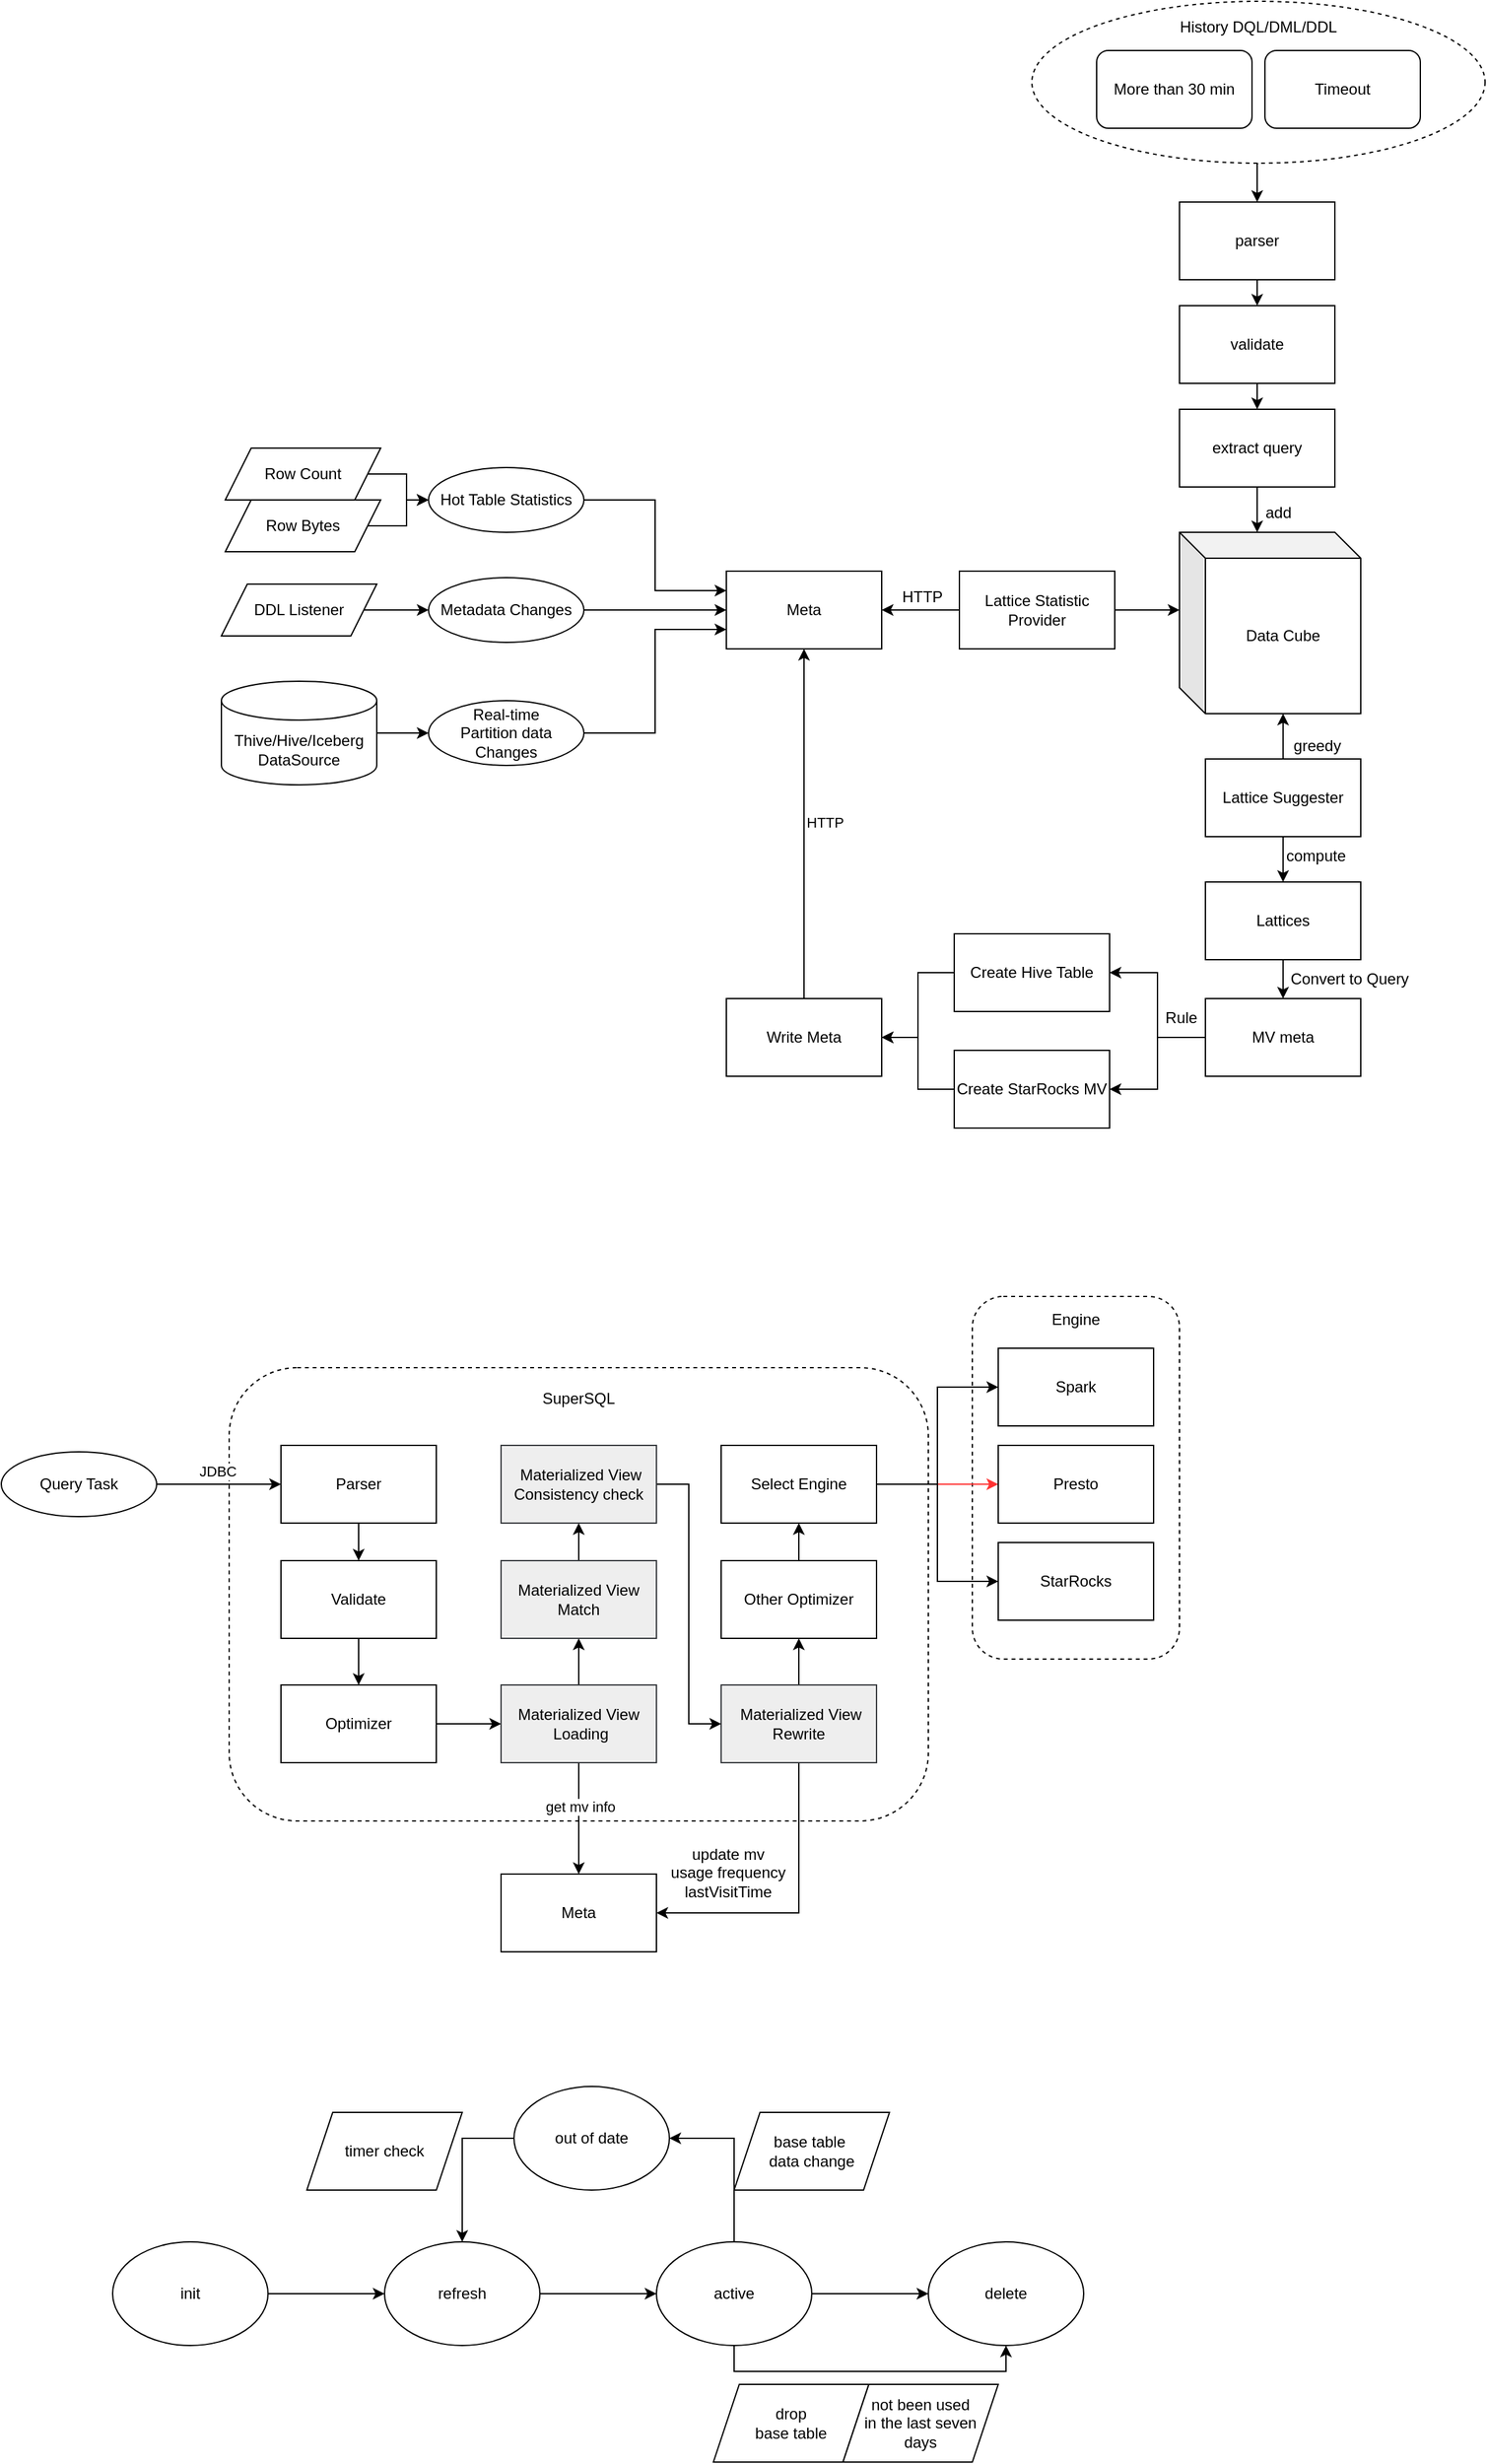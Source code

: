 <mxfile version="24.0.0" type="github">
  <diagram name="第 1 页" id="ghGFPaphjzri0F8Irfxw">
    <mxGraphModel dx="2901" dy="2315" grid="1" gridSize="10" guides="1" tooltips="1" connect="1" arrows="1" fold="1" page="1" pageScale="1" pageWidth="827" pageHeight="1169" math="0" shadow="0">
      <root>
        <mxCell id="0" />
        <mxCell id="1" parent="0" />
        <mxCell id="bA5kErI_qKJ0i6vfES4a-101" value="Engine&lt;br&gt;&lt;br&gt;&lt;br&gt;&lt;br&gt;&lt;br&gt;&lt;br&gt;&lt;br&gt;&lt;br&gt;&lt;br&gt;&lt;br&gt;&lt;br&gt;&lt;br&gt;&lt;br&gt;&lt;br&gt;&lt;br&gt;&lt;br&gt;&lt;br&gt;&lt;br&gt;" style="rounded=1;whiteSpace=wrap;html=1;dashed=1;" parent="1" vertex="1">
          <mxGeometry x="114" y="770" width="160" height="280" as="geometry" />
        </mxCell>
        <mxCell id="bA5kErI_qKJ0i6vfES4a-40" style="edgeStyle=orthogonalEdgeStyle;rounded=0;orthogonalLoop=1;jettySize=auto;html=1;exitX=0.5;exitY=1;exitDx=0;exitDy=0;entryX=0.5;entryY=0;entryDx=0;entryDy=0;" parent="1" source="bA5kErI_qKJ0i6vfES4a-39" target="bA5kErI_qKJ0i6vfES4a-41" edge="1">
          <mxGeometry relative="1" as="geometry" />
        </mxCell>
        <mxCell id="bA5kErI_qKJ0i6vfES4a-39" value="History DQL/DML/DDL&lt;br&gt;&lt;br&gt;&lt;br&gt;&lt;br&gt;&lt;br&gt;&lt;br&gt;&lt;br&gt;" style="ellipse;whiteSpace=wrap;html=1;dashed=1;" parent="1" vertex="1">
          <mxGeometry x="160" y="-230" width="350" height="125" as="geometry" />
        </mxCell>
        <mxCell id="bA5kErI_qKJ0i6vfES4a-6" style="edgeStyle=orthogonalEdgeStyle;rounded=0;orthogonalLoop=1;jettySize=auto;html=1;exitX=1;exitY=0.5;exitDx=0;exitDy=0;entryX=0;entryY=0.25;entryDx=0;entryDy=0;" parent="1" source="bA5kErI_qKJ0i6vfES4a-1" target="bA5kErI_qKJ0i6vfES4a-3" edge="1">
          <mxGeometry relative="1" as="geometry" />
        </mxCell>
        <mxCell id="bA5kErI_qKJ0i6vfES4a-1" value="Hot Table Statistics" style="ellipse;whiteSpace=wrap;html=1;" parent="1" vertex="1">
          <mxGeometry x="-306" y="130" width="120" height="50" as="geometry" />
        </mxCell>
        <mxCell id="bA5kErI_qKJ0i6vfES4a-5" style="edgeStyle=orthogonalEdgeStyle;rounded=0;orthogonalLoop=1;jettySize=auto;html=1;exitX=1;exitY=0.5;exitDx=0;exitDy=0;entryX=0;entryY=0.5;entryDx=0;entryDy=0;" parent="1" source="bA5kErI_qKJ0i6vfES4a-2" target="bA5kErI_qKJ0i6vfES4a-3" edge="1">
          <mxGeometry relative="1" as="geometry" />
        </mxCell>
        <mxCell id="bA5kErI_qKJ0i6vfES4a-2" value="Metadata Changes" style="ellipse;whiteSpace=wrap;html=1;" parent="1" vertex="1">
          <mxGeometry x="-306" y="215" width="120" height="50" as="geometry" />
        </mxCell>
        <mxCell id="bA5kErI_qKJ0i6vfES4a-3" value="Meta" style="rounded=0;whiteSpace=wrap;html=1;" parent="1" vertex="1">
          <mxGeometry x="-76" y="210" width="120" height="60" as="geometry" />
        </mxCell>
        <mxCell id="bA5kErI_qKJ0i6vfES4a-7" style="edgeStyle=orthogonalEdgeStyle;rounded=0;orthogonalLoop=1;jettySize=auto;html=1;exitX=1;exitY=0.5;exitDx=0;exitDy=0;entryX=0;entryY=0.75;entryDx=0;entryDy=0;" parent="1" source="bA5kErI_qKJ0i6vfES4a-4" target="bA5kErI_qKJ0i6vfES4a-3" edge="1">
          <mxGeometry relative="1" as="geometry" />
        </mxCell>
        <mxCell id="bA5kErI_qKJ0i6vfES4a-4" value="Real-time&lt;br&gt;Partition data &lt;br&gt;Changes" style="ellipse;whiteSpace=wrap;html=1;" parent="1" vertex="1">
          <mxGeometry x="-306" y="310" width="120" height="50" as="geometry" />
        </mxCell>
        <mxCell id="bA5kErI_qKJ0i6vfES4a-10" value="Data Cube" style="shape=cube;whiteSpace=wrap;html=1;boundedLbl=1;backgroundOutline=1;darkOpacity=0.05;darkOpacity2=0.1;" parent="1" vertex="1">
          <mxGeometry x="274" y="180" width="140" height="140" as="geometry" />
        </mxCell>
        <mxCell id="bA5kErI_qKJ0i6vfES4a-29" style="edgeStyle=orthogonalEdgeStyle;rounded=0;orthogonalLoop=1;jettySize=auto;html=1;exitX=0.5;exitY=1;exitDx=0;exitDy=0;entryX=0.5;entryY=0;entryDx=0;entryDy=0;" parent="1" source="bA5kErI_qKJ0i6vfES4a-11" target="bA5kErI_qKJ0i6vfES4a-28" edge="1">
          <mxGeometry relative="1" as="geometry" />
        </mxCell>
        <mxCell id="bA5kErI_qKJ0i6vfES4a-11" value="Lattice Suggester" style="rounded=0;whiteSpace=wrap;html=1;" parent="1" vertex="1">
          <mxGeometry x="294" y="355" width="120" height="60" as="geometry" />
        </mxCell>
        <mxCell id="bA5kErI_qKJ0i6vfES4a-12" style="edgeStyle=orthogonalEdgeStyle;rounded=0;orthogonalLoop=1;jettySize=auto;html=1;exitX=0.5;exitY=0;exitDx=0;exitDy=0;entryX=0;entryY=0;entryDx=80;entryDy=140;entryPerimeter=0;startArrow=none;startFill=0;endArrow=classic;endFill=1;" parent="1" source="bA5kErI_qKJ0i6vfES4a-11" target="bA5kErI_qKJ0i6vfES4a-10" edge="1">
          <mxGeometry relative="1" as="geometry" />
        </mxCell>
        <mxCell id="bA5kErI_qKJ0i6vfES4a-14" style="edgeStyle=orthogonalEdgeStyle;rounded=0;orthogonalLoop=1;jettySize=auto;html=1;exitX=0;exitY=0.5;exitDx=0;exitDy=0;entryX=1;entryY=0.5;entryDx=0;entryDy=0;" parent="1" source="bA5kErI_qKJ0i6vfES4a-13" target="bA5kErI_qKJ0i6vfES4a-3" edge="1">
          <mxGeometry relative="1" as="geometry" />
        </mxCell>
        <mxCell id="bA5kErI_qKJ0i6vfES4a-13" value="Lattice Statistic Provider" style="rounded=0;whiteSpace=wrap;html=1;" parent="1" vertex="1">
          <mxGeometry x="104" y="210" width="120" height="60" as="geometry" />
        </mxCell>
        <mxCell id="bA5kErI_qKJ0i6vfES4a-19" style="edgeStyle=orthogonalEdgeStyle;rounded=0;orthogonalLoop=1;jettySize=auto;html=1;exitX=1;exitY=0.5;exitDx=0;exitDy=0;entryX=0;entryY=0.5;entryDx=0;entryDy=0;" parent="1" source="bA5kErI_qKJ0i6vfES4a-15" target="bA5kErI_qKJ0i6vfES4a-1" edge="1">
          <mxGeometry relative="1" as="geometry" />
        </mxCell>
        <mxCell id="bA5kErI_qKJ0i6vfES4a-15" value="Row Bytes" style="shape=parallelogram;perimeter=parallelogramPerimeter;whiteSpace=wrap;html=1;fixedSize=1;" parent="1" vertex="1">
          <mxGeometry x="-463" y="155" width="120" height="40" as="geometry" />
        </mxCell>
        <mxCell id="bA5kErI_qKJ0i6vfES4a-18" style="edgeStyle=orthogonalEdgeStyle;rounded=0;orthogonalLoop=1;jettySize=auto;html=1;exitX=1;exitY=0.5;exitDx=0;exitDy=0;entryX=0;entryY=0.5;entryDx=0;entryDy=0;" parent="1" source="bA5kErI_qKJ0i6vfES4a-17" target="bA5kErI_qKJ0i6vfES4a-1" edge="1">
          <mxGeometry relative="1" as="geometry" />
        </mxCell>
        <mxCell id="bA5kErI_qKJ0i6vfES4a-17" value="Row Count" style="shape=parallelogram;perimeter=parallelogramPerimeter;whiteSpace=wrap;html=1;fixedSize=1;" parent="1" vertex="1">
          <mxGeometry x="-463" y="115" width="120" height="40" as="geometry" />
        </mxCell>
        <mxCell id="bA5kErI_qKJ0i6vfES4a-22" style="edgeStyle=orthogonalEdgeStyle;rounded=0;orthogonalLoop=1;jettySize=auto;html=1;exitX=1;exitY=0.5;exitDx=0;exitDy=0;entryX=0;entryY=0.5;entryDx=0;entryDy=0;" parent="1" source="bA5kErI_qKJ0i6vfES4a-20" target="bA5kErI_qKJ0i6vfES4a-2" edge="1">
          <mxGeometry relative="1" as="geometry" />
        </mxCell>
        <mxCell id="bA5kErI_qKJ0i6vfES4a-20" value="DDL Listener" style="shape=parallelogram;perimeter=parallelogramPerimeter;whiteSpace=wrap;html=1;fixedSize=1;" parent="1" vertex="1">
          <mxGeometry x="-466" y="220" width="120" height="40" as="geometry" />
        </mxCell>
        <mxCell id="bA5kErI_qKJ0i6vfES4a-21" style="edgeStyle=orthogonalEdgeStyle;rounded=0;orthogonalLoop=1;jettySize=auto;html=1;exitX=1;exitY=0.5;exitDx=0;exitDy=0;entryX=0;entryY=0;entryDx=0;entryDy=60;entryPerimeter=0;" parent="1" source="bA5kErI_qKJ0i6vfES4a-13" target="bA5kErI_qKJ0i6vfES4a-10" edge="1">
          <mxGeometry relative="1" as="geometry" />
        </mxCell>
        <mxCell id="bA5kErI_qKJ0i6vfES4a-25" style="edgeStyle=orthogonalEdgeStyle;rounded=0;orthogonalLoop=1;jettySize=auto;html=1;exitX=1;exitY=0.5;exitDx=0;exitDy=0;exitPerimeter=0;entryX=0;entryY=0.5;entryDx=0;entryDy=0;" parent="1" source="bA5kErI_qKJ0i6vfES4a-24" target="bA5kErI_qKJ0i6vfES4a-4" edge="1">
          <mxGeometry relative="1" as="geometry" />
        </mxCell>
        <mxCell id="bA5kErI_qKJ0i6vfES4a-24" value="Thive/Hive/Iceberg&lt;br&gt;DataSource" style="shape=cylinder3;whiteSpace=wrap;html=1;boundedLbl=1;backgroundOutline=1;size=15;" parent="1" vertex="1">
          <mxGeometry x="-466" y="295" width="120" height="80" as="geometry" />
        </mxCell>
        <mxCell id="bA5kErI_qKJ0i6vfES4a-31" style="edgeStyle=orthogonalEdgeStyle;rounded=0;orthogonalLoop=1;jettySize=auto;html=1;entryX=0.5;entryY=0;entryDx=0;entryDy=0;exitX=0.5;exitY=1;exitDx=0;exitDy=0;" parent="1" source="bA5kErI_qKJ0i6vfES4a-28" target="bA5kErI_qKJ0i6vfES4a-30" edge="1">
          <mxGeometry relative="1" as="geometry">
            <mxPoint x="330" y="530" as="sourcePoint" />
          </mxGeometry>
        </mxCell>
        <mxCell id="bA5kErI_qKJ0i6vfES4a-28" value="Lattices" style="rounded=0;whiteSpace=wrap;html=1;" parent="1" vertex="1">
          <mxGeometry x="294" y="450" width="120" height="60" as="geometry" />
        </mxCell>
        <mxCell id="bA5kErI_qKJ0i6vfES4a-77" style="edgeStyle=orthogonalEdgeStyle;rounded=0;orthogonalLoop=1;jettySize=auto;html=1;exitX=0;exitY=0.5;exitDx=0;exitDy=0;" parent="1" source="bA5kErI_qKJ0i6vfES4a-30" target="bA5kErI_qKJ0i6vfES4a-75" edge="1">
          <mxGeometry relative="1" as="geometry" />
        </mxCell>
        <mxCell id="bA5kErI_qKJ0i6vfES4a-78" style="edgeStyle=orthogonalEdgeStyle;rounded=0;orthogonalLoop=1;jettySize=auto;html=1;exitX=0;exitY=0.5;exitDx=0;exitDy=0;entryX=1;entryY=0.5;entryDx=0;entryDy=0;" parent="1" source="bA5kErI_qKJ0i6vfES4a-30" target="bA5kErI_qKJ0i6vfES4a-76" edge="1">
          <mxGeometry relative="1" as="geometry" />
        </mxCell>
        <mxCell id="bA5kErI_qKJ0i6vfES4a-30" value="MV meta" style="rounded=0;whiteSpace=wrap;html=1;" parent="1" vertex="1">
          <mxGeometry x="294" y="540" width="120" height="60" as="geometry" />
        </mxCell>
        <mxCell id="bA5kErI_qKJ0i6vfES4a-32" value="Convert to Query" style="text;html=1;align=center;verticalAlign=middle;resizable=0;points=[];autosize=1;strokeColor=none;fillColor=none;" parent="1" vertex="1">
          <mxGeometry x="350" y="510" width="110" height="30" as="geometry" />
        </mxCell>
        <mxCell id="bA5kErI_qKJ0i6vfES4a-37" value="More than 30 min" style="rounded=1;whiteSpace=wrap;html=1;" parent="1" vertex="1">
          <mxGeometry x="210" y="-192" width="120" height="60" as="geometry" />
        </mxCell>
        <mxCell id="bA5kErI_qKJ0i6vfES4a-38" value="Timeout" style="rounded=1;whiteSpace=wrap;html=1;" parent="1" vertex="1">
          <mxGeometry x="340" y="-192" width="120" height="60" as="geometry" />
        </mxCell>
        <mxCell id="bA5kErI_qKJ0i6vfES4a-47" style="edgeStyle=orthogonalEdgeStyle;rounded=0;orthogonalLoop=1;jettySize=auto;html=1;exitX=0.5;exitY=1;exitDx=0;exitDy=0;entryX=0.5;entryY=0;entryDx=0;entryDy=0;" parent="1" source="bA5kErI_qKJ0i6vfES4a-41" target="bA5kErI_qKJ0i6vfES4a-42" edge="1">
          <mxGeometry relative="1" as="geometry" />
        </mxCell>
        <mxCell id="bA5kErI_qKJ0i6vfES4a-41" value="parser" style="rounded=0;whiteSpace=wrap;html=1;" parent="1" vertex="1">
          <mxGeometry x="274" y="-75" width="120" height="60" as="geometry" />
        </mxCell>
        <mxCell id="bA5kErI_qKJ0i6vfES4a-46" style="edgeStyle=orthogonalEdgeStyle;rounded=0;orthogonalLoop=1;jettySize=auto;html=1;exitX=0.5;exitY=1;exitDx=0;exitDy=0;entryX=0.5;entryY=0;entryDx=0;entryDy=0;" parent="1" source="bA5kErI_qKJ0i6vfES4a-42" target="bA5kErI_qKJ0i6vfES4a-43" edge="1">
          <mxGeometry relative="1" as="geometry" />
        </mxCell>
        <mxCell id="bA5kErI_qKJ0i6vfES4a-42" value="validate" style="rounded=0;whiteSpace=wrap;html=1;" parent="1" vertex="1">
          <mxGeometry x="274" y="5" width="120" height="60" as="geometry" />
        </mxCell>
        <mxCell id="bA5kErI_qKJ0i6vfES4a-43" value="extract query" style="rounded=0;whiteSpace=wrap;html=1;" parent="1" vertex="1">
          <mxGeometry x="274" y="85" width="120" height="60" as="geometry" />
        </mxCell>
        <mxCell id="bA5kErI_qKJ0i6vfES4a-44" style="edgeStyle=orthogonalEdgeStyle;rounded=0;orthogonalLoop=1;jettySize=auto;html=1;exitX=0.5;exitY=1;exitDx=0;exitDy=0;entryX=0;entryY=0;entryDx=60;entryDy=0;entryPerimeter=0;" parent="1" source="bA5kErI_qKJ0i6vfES4a-43" target="bA5kErI_qKJ0i6vfES4a-10" edge="1">
          <mxGeometry relative="1" as="geometry" />
        </mxCell>
        <mxCell id="bA5kErI_qKJ0i6vfES4a-45" value="add" style="text;html=1;align=center;verticalAlign=middle;resizable=0;points=[];autosize=1;strokeColor=none;fillColor=none;" parent="1" vertex="1">
          <mxGeometry x="330" y="150" width="40" height="30" as="geometry" />
        </mxCell>
        <mxCell id="bA5kErI_qKJ0i6vfES4a-48" value="compute" style="text;html=1;align=center;verticalAlign=middle;resizable=0;points=[];autosize=1;strokeColor=none;fillColor=none;" parent="1" vertex="1">
          <mxGeometry x="344" y="415" width="70" height="30" as="geometry" />
        </mxCell>
        <mxCell id="bA5kErI_qKJ0i6vfES4a-70" value="greedy" style="text;html=1;align=center;verticalAlign=middle;resizable=0;points=[];autosize=1;strokeColor=none;fillColor=none;" parent="1" vertex="1">
          <mxGeometry x="350" y="330" width="60" height="30" as="geometry" />
        </mxCell>
        <mxCell id="bA5kErI_qKJ0i6vfES4a-71" value="HTTP" style="text;html=1;align=center;verticalAlign=middle;resizable=0;points=[];autosize=1;strokeColor=none;fillColor=none;" parent="1" vertex="1">
          <mxGeometry x="50" y="215" width="50" height="30" as="geometry" />
        </mxCell>
        <mxCell id="bA5kErI_qKJ0i6vfES4a-83" style="edgeStyle=orthogonalEdgeStyle;rounded=0;orthogonalLoop=1;jettySize=auto;html=1;exitX=0;exitY=0.5;exitDx=0;exitDy=0;entryX=1;entryY=0.5;entryDx=0;entryDy=0;" parent="1" source="bA5kErI_qKJ0i6vfES4a-75" target="bA5kErI_qKJ0i6vfES4a-81" edge="1">
          <mxGeometry relative="1" as="geometry" />
        </mxCell>
        <mxCell id="bA5kErI_qKJ0i6vfES4a-75" value="Create Hive Table" style="rounded=0;whiteSpace=wrap;html=1;" parent="1" vertex="1">
          <mxGeometry x="100" y="490" width="120" height="60" as="geometry" />
        </mxCell>
        <mxCell id="bA5kErI_qKJ0i6vfES4a-85" style="edgeStyle=orthogonalEdgeStyle;rounded=0;orthogonalLoop=1;jettySize=auto;html=1;exitX=0;exitY=0.5;exitDx=0;exitDy=0;entryX=1;entryY=0.5;entryDx=0;entryDy=0;" parent="1" source="bA5kErI_qKJ0i6vfES4a-76" target="bA5kErI_qKJ0i6vfES4a-81" edge="1">
          <mxGeometry relative="1" as="geometry" />
        </mxCell>
        <mxCell id="bA5kErI_qKJ0i6vfES4a-76" value="Create StarRocks MV" style="rounded=0;whiteSpace=wrap;html=1;" parent="1" vertex="1">
          <mxGeometry x="100" y="580" width="120" height="60" as="geometry" />
        </mxCell>
        <mxCell id="bA5kErI_qKJ0i6vfES4a-79" value="Rule" style="text;html=1;align=center;verticalAlign=middle;resizable=0;points=[];autosize=1;strokeColor=none;fillColor=none;" parent="1" vertex="1">
          <mxGeometry x="250" y="540" width="50" height="30" as="geometry" />
        </mxCell>
        <mxCell id="bA5kErI_qKJ0i6vfES4a-82" style="edgeStyle=orthogonalEdgeStyle;rounded=0;orthogonalLoop=1;jettySize=auto;html=1;exitX=0.5;exitY=0;exitDx=0;exitDy=0;entryX=0.5;entryY=1;entryDx=0;entryDy=0;" parent="1" source="bA5kErI_qKJ0i6vfES4a-81" target="bA5kErI_qKJ0i6vfES4a-3" edge="1">
          <mxGeometry relative="1" as="geometry" />
        </mxCell>
        <mxCell id="bA5kErI_qKJ0i6vfES4a-109" value="HTTP" style="edgeLabel;html=1;align=center;verticalAlign=middle;resizable=0;points=[];" parent="bA5kErI_qKJ0i6vfES4a-82" vertex="1" connectable="0">
          <mxGeometry x="0.007" y="-2" relative="1" as="geometry">
            <mxPoint x="14" as="offset" />
          </mxGeometry>
        </mxCell>
        <mxCell id="bA5kErI_qKJ0i6vfES4a-81" value="Write Meta" style="rounded=0;whiteSpace=wrap;html=1;" parent="1" vertex="1">
          <mxGeometry x="-76" y="540" width="120" height="60" as="geometry" />
        </mxCell>
        <mxCell id="bA5kErI_qKJ0i6vfES4a-86" value="SuperSQL&lt;br&gt;&lt;br&gt;&lt;br&gt;&lt;br&gt;&lt;br&gt;&lt;br&gt;&lt;br&gt;&lt;br&gt;&lt;br&gt;&lt;br&gt;&lt;br&gt;&lt;br&gt;&lt;br&gt;&lt;br&gt;&lt;br&gt;&lt;br&gt;&lt;br&gt;&lt;br&gt;&lt;br&gt;&lt;br&gt;&lt;br&gt;&lt;br&gt;" style="rounded=1;whiteSpace=wrap;html=1;dashed=1;" parent="1" vertex="1">
          <mxGeometry x="-460" y="825" width="540" height="350" as="geometry" />
        </mxCell>
        <mxCell id="bA5kErI_qKJ0i6vfES4a-87" style="edgeStyle=orthogonalEdgeStyle;rounded=0;orthogonalLoop=1;jettySize=auto;html=1;exitX=0.5;exitY=0;exitDx=0;exitDy=0;entryX=0.5;entryY=1;entryDx=0;entryDy=0;" parent="1" source="bA5kErI_qKJ0i6vfES4a-120" target="bA5kErI_qKJ0i6vfES4a-100" edge="1">
          <mxGeometry relative="1" as="geometry" />
        </mxCell>
        <mxCell id="bA5kErI_qKJ0i6vfES4a-121" style="edgeStyle=orthogonalEdgeStyle;rounded=0;orthogonalLoop=1;jettySize=auto;html=1;exitX=0.5;exitY=0;exitDx=0;exitDy=0;entryX=0.5;entryY=1;entryDx=0;entryDy=0;" parent="1" source="bA5kErI_qKJ0i6vfES4a-88" target="bA5kErI_qKJ0i6vfES4a-120" edge="1">
          <mxGeometry relative="1" as="geometry" />
        </mxCell>
        <mxCell id="bA5kErI_qKJ0i6vfES4a-122" style="edgeStyle=orthogonalEdgeStyle;rounded=0;orthogonalLoop=1;jettySize=auto;html=1;exitX=0.5;exitY=1;exitDx=0;exitDy=0;entryX=1;entryY=0.5;entryDx=0;entryDy=0;" parent="1" source="bA5kErI_qKJ0i6vfES4a-88" target="bA5kErI_qKJ0i6vfES4a-112" edge="1">
          <mxGeometry relative="1" as="geometry" />
        </mxCell>
        <mxCell id="bA5kErI_qKJ0i6vfES4a-88" value="&amp;nbsp;Materialized View Rewrite" style="rounded=0;whiteSpace=wrap;html=1;fillColor=#eeeeee;strokeColor=#36393d;" parent="1" vertex="1">
          <mxGeometry x="-80" y="1070" width="120" height="60" as="geometry" />
        </mxCell>
        <mxCell id="bA5kErI_qKJ0i6vfES4a-89" style="edgeStyle=orthogonalEdgeStyle;rounded=0;orthogonalLoop=1;jettySize=auto;html=1;exitX=0.5;exitY=1;exitDx=0;exitDy=0;entryX=0.5;entryY=0;entryDx=0;entryDy=0;" parent="1" source="bA5kErI_qKJ0i6vfES4a-90" target="bA5kErI_qKJ0i6vfES4a-92" edge="1">
          <mxGeometry relative="1" as="geometry" />
        </mxCell>
        <mxCell id="bA5kErI_qKJ0i6vfES4a-90" value="Parser" style="rounded=0;whiteSpace=wrap;html=1;" parent="1" vertex="1">
          <mxGeometry x="-420" y="885" width="120" height="60" as="geometry" />
        </mxCell>
        <mxCell id="bA5kErI_qKJ0i6vfES4a-91" style="edgeStyle=orthogonalEdgeStyle;rounded=0;orthogonalLoop=1;jettySize=auto;html=1;exitX=0.5;exitY=1;exitDx=0;exitDy=0;entryX=0.5;entryY=0;entryDx=0;entryDy=0;" parent="1" source="bA5kErI_qKJ0i6vfES4a-92" target="bA5kErI_qKJ0i6vfES4a-94" edge="1">
          <mxGeometry relative="1" as="geometry" />
        </mxCell>
        <mxCell id="bA5kErI_qKJ0i6vfES4a-92" value="Validate" style="rounded=0;whiteSpace=wrap;html=1;" parent="1" vertex="1">
          <mxGeometry x="-420" y="974" width="120" height="60" as="geometry" />
        </mxCell>
        <mxCell id="bA5kErI_qKJ0i6vfES4a-93" style="edgeStyle=orthogonalEdgeStyle;rounded=0;orthogonalLoop=1;jettySize=auto;html=1;exitX=1;exitY=0.5;exitDx=0;exitDy=0;entryX=0;entryY=0.5;entryDx=0;entryDy=0;" parent="1" source="bA5kErI_qKJ0i6vfES4a-94" target="bA5kErI_qKJ0i6vfES4a-98" edge="1">
          <mxGeometry relative="1" as="geometry" />
        </mxCell>
        <mxCell id="bA5kErI_qKJ0i6vfES4a-94" value="Optimizer" style="rounded=0;whiteSpace=wrap;html=1;" parent="1" vertex="1">
          <mxGeometry x="-420" y="1070" width="120" height="60" as="geometry" />
        </mxCell>
        <mxCell id="bA5kErI_qKJ0i6vfES4a-95" style="edgeStyle=orthogonalEdgeStyle;rounded=0;orthogonalLoop=1;jettySize=auto;html=1;exitX=1;exitY=0.5;exitDx=0;exitDy=0;entryX=0;entryY=0.5;entryDx=0;entryDy=0;" parent="1" source="bA5kErI_qKJ0i6vfES4a-110" target="bA5kErI_qKJ0i6vfES4a-90" edge="1">
          <mxGeometry relative="1" as="geometry">
            <mxPoint x="-424" y="911" as="sourcePoint" />
          </mxGeometry>
        </mxCell>
        <mxCell id="bA5kErI_qKJ0i6vfES4a-111" value="JDBC" style="edgeLabel;html=1;align=center;verticalAlign=middle;resizable=0;points=[];" parent="bA5kErI_qKJ0i6vfES4a-95" vertex="1" connectable="0">
          <mxGeometry x="-0.105" y="-2" relative="1" as="geometry">
            <mxPoint x="4" y="-12" as="offset" />
          </mxGeometry>
        </mxCell>
        <mxCell id="bA5kErI_qKJ0i6vfES4a-97" style="edgeStyle=orthogonalEdgeStyle;rounded=0;orthogonalLoop=1;jettySize=auto;html=1;exitX=0.5;exitY=0;exitDx=0;exitDy=0;entryX=0.5;entryY=1;entryDx=0;entryDy=0;" parent="1" source="bA5kErI_qKJ0i6vfES4a-98" target="bA5kErI_qKJ0i6vfES4a-115" edge="1">
          <mxGeometry relative="1" as="geometry" />
        </mxCell>
        <mxCell id="bA5kErI_qKJ0i6vfES4a-113" style="edgeStyle=orthogonalEdgeStyle;rounded=0;orthogonalLoop=1;jettySize=auto;html=1;exitX=0.5;exitY=1;exitDx=0;exitDy=0;entryX=0.5;entryY=0;entryDx=0;entryDy=0;" parent="1" source="bA5kErI_qKJ0i6vfES4a-98" target="bA5kErI_qKJ0i6vfES4a-112" edge="1">
          <mxGeometry relative="1" as="geometry" />
        </mxCell>
        <mxCell id="bA5kErI_qKJ0i6vfES4a-114" value="get mv info" style="edgeLabel;html=1;align=center;verticalAlign=middle;resizable=0;points=[];" parent="bA5kErI_qKJ0i6vfES4a-113" vertex="1" connectable="0">
          <mxGeometry x="-0.244" y="1" relative="1" as="geometry">
            <mxPoint y="1" as="offset" />
          </mxGeometry>
        </mxCell>
        <mxCell id="bA5kErI_qKJ0i6vfES4a-98" value="Materialized View&lt;br&gt;&amp;nbsp;Loading" style="rounded=0;whiteSpace=wrap;html=1;fillColor=#eeeeee;strokeColor=#36393d;" parent="1" vertex="1">
          <mxGeometry x="-250" y="1070" width="120" height="60" as="geometry" />
        </mxCell>
        <mxCell id="bA5kErI_qKJ0i6vfES4a-106" style="edgeStyle=orthogonalEdgeStyle;rounded=0;orthogonalLoop=1;jettySize=auto;html=1;exitX=1;exitY=0.5;exitDx=0;exitDy=0;entryX=0;entryY=0.5;entryDx=0;entryDy=0;" parent="1" source="bA5kErI_qKJ0i6vfES4a-100" target="bA5kErI_qKJ0i6vfES4a-102" edge="1">
          <mxGeometry relative="1" as="geometry" />
        </mxCell>
        <mxCell id="bA5kErI_qKJ0i6vfES4a-107" style="edgeStyle=orthogonalEdgeStyle;rounded=0;orthogonalLoop=1;jettySize=auto;html=1;exitX=1;exitY=0.5;exitDx=0;exitDy=0;entryX=0;entryY=0.5;entryDx=0;entryDy=0;strokeColor=#FF3333;" parent="1" source="bA5kErI_qKJ0i6vfES4a-100" target="bA5kErI_qKJ0i6vfES4a-103" edge="1">
          <mxGeometry relative="1" as="geometry" />
        </mxCell>
        <mxCell id="bA5kErI_qKJ0i6vfES4a-108" style="edgeStyle=orthogonalEdgeStyle;rounded=0;orthogonalLoop=1;jettySize=auto;html=1;exitX=1;exitY=0.5;exitDx=0;exitDy=0;entryX=0;entryY=0.5;entryDx=0;entryDy=0;" parent="1" source="bA5kErI_qKJ0i6vfES4a-100" target="bA5kErI_qKJ0i6vfES4a-104" edge="1">
          <mxGeometry relative="1" as="geometry" />
        </mxCell>
        <mxCell id="bA5kErI_qKJ0i6vfES4a-100" value="Select Engine" style="rounded=0;whiteSpace=wrap;html=1;" parent="1" vertex="1">
          <mxGeometry x="-80" y="885" width="120" height="60" as="geometry" />
        </mxCell>
        <mxCell id="bA5kErI_qKJ0i6vfES4a-102" value="Spark" style="rounded=0;whiteSpace=wrap;html=1;" parent="1" vertex="1">
          <mxGeometry x="134" y="810" width="120" height="60" as="geometry" />
        </mxCell>
        <mxCell id="bA5kErI_qKJ0i6vfES4a-103" value="Presto" style="rounded=0;whiteSpace=wrap;html=1;" parent="1" vertex="1">
          <mxGeometry x="134" y="885" width="120" height="60" as="geometry" />
        </mxCell>
        <mxCell id="bA5kErI_qKJ0i6vfES4a-104" value="StarRocks" style="rounded=0;whiteSpace=wrap;html=1;" parent="1" vertex="1">
          <mxGeometry x="134" y="960" width="120" height="60" as="geometry" />
        </mxCell>
        <mxCell id="bA5kErI_qKJ0i6vfES4a-110" value="Query Task" style="ellipse;whiteSpace=wrap;html=1;" parent="1" vertex="1">
          <mxGeometry x="-636" y="890" width="120" height="50" as="geometry" />
        </mxCell>
        <mxCell id="bA5kErI_qKJ0i6vfES4a-112" value="Meta" style="rounded=0;whiteSpace=wrap;html=1;" parent="1" vertex="1">
          <mxGeometry x="-250" y="1216" width="120" height="60" as="geometry" />
        </mxCell>
        <mxCell id="bA5kErI_qKJ0i6vfES4a-117" style="edgeStyle=orthogonalEdgeStyle;rounded=0;orthogonalLoop=1;jettySize=auto;html=1;exitX=0.5;exitY=0;exitDx=0;exitDy=0;entryX=0.5;entryY=1;entryDx=0;entryDy=0;" parent="1" source="bA5kErI_qKJ0i6vfES4a-115" target="bA5kErI_qKJ0i6vfES4a-118" edge="1">
          <mxGeometry relative="1" as="geometry" />
        </mxCell>
        <mxCell id="bA5kErI_qKJ0i6vfES4a-115" value="Materialized View&lt;br&gt;Match" style="rounded=0;whiteSpace=wrap;html=1;fillColor=#eeeeee;strokeColor=#36393d;" parent="1" vertex="1">
          <mxGeometry x="-250" y="974" width="120" height="60" as="geometry" />
        </mxCell>
        <mxCell id="bA5kErI_qKJ0i6vfES4a-119" style="edgeStyle=orthogonalEdgeStyle;rounded=0;orthogonalLoop=1;jettySize=auto;html=1;exitX=1;exitY=0.5;exitDx=0;exitDy=0;entryX=0;entryY=0.5;entryDx=0;entryDy=0;" parent="1" source="bA5kErI_qKJ0i6vfES4a-118" target="bA5kErI_qKJ0i6vfES4a-88" edge="1">
          <mxGeometry relative="1" as="geometry" />
        </mxCell>
        <mxCell id="bA5kErI_qKJ0i6vfES4a-118" value="&amp;nbsp;Materialized View Consistency check" style="rounded=0;whiteSpace=wrap;html=1;fillColor=#eeeeee;strokeColor=#36393d;" parent="1" vertex="1">
          <mxGeometry x="-250" y="885" width="120" height="60" as="geometry" />
        </mxCell>
        <mxCell id="bA5kErI_qKJ0i6vfES4a-120" value="Other Optimizer" style="rounded=0;whiteSpace=wrap;html=1;" parent="1" vertex="1">
          <mxGeometry x="-80" y="974" width="120" height="60" as="geometry" />
        </mxCell>
        <mxCell id="bA5kErI_qKJ0i6vfES4a-123" value="update mv &lt;br&gt;usage frequency&lt;br&gt;lastVisitTime" style="text;html=1;align=center;verticalAlign=middle;resizable=0;points=[];autosize=1;strokeColor=none;fillColor=none;" parent="1" vertex="1">
          <mxGeometry x="-130" y="1185" width="110" height="60" as="geometry" />
        </mxCell>
        <mxCell id="w5OCxlKXZXd_HLHEWAax-6" style="edgeStyle=orthogonalEdgeStyle;rounded=0;orthogonalLoop=1;jettySize=auto;html=1;exitX=1;exitY=0.5;exitDx=0;exitDy=0;entryX=0;entryY=0.5;entryDx=0;entryDy=0;" edge="1" parent="1" source="w5OCxlKXZXd_HLHEWAax-1" target="w5OCxlKXZXd_HLHEWAax-2">
          <mxGeometry relative="1" as="geometry" />
        </mxCell>
        <mxCell id="w5OCxlKXZXd_HLHEWAax-1" value="init" style="ellipse;whiteSpace=wrap;html=1;" vertex="1" parent="1">
          <mxGeometry x="-550" y="1500" width="120" height="80" as="geometry" />
        </mxCell>
        <mxCell id="w5OCxlKXZXd_HLHEWAax-7" style="edgeStyle=orthogonalEdgeStyle;rounded=0;orthogonalLoop=1;jettySize=auto;html=1;exitX=1;exitY=0.5;exitDx=0;exitDy=0;entryX=0;entryY=0.5;entryDx=0;entryDy=0;" edge="1" parent="1" source="w5OCxlKXZXd_HLHEWAax-2" target="w5OCxlKXZXd_HLHEWAax-3">
          <mxGeometry relative="1" as="geometry" />
        </mxCell>
        <mxCell id="w5OCxlKXZXd_HLHEWAax-2" value="refresh" style="ellipse;whiteSpace=wrap;html=1;" vertex="1" parent="1">
          <mxGeometry x="-340" y="1500" width="120" height="80" as="geometry" />
        </mxCell>
        <mxCell id="w5OCxlKXZXd_HLHEWAax-10" style="edgeStyle=orthogonalEdgeStyle;rounded=0;orthogonalLoop=1;jettySize=auto;html=1;exitX=1;exitY=0.5;exitDx=0;exitDy=0;entryX=0;entryY=0.5;entryDx=0;entryDy=0;" edge="1" parent="1" source="w5OCxlKXZXd_HLHEWAax-3" target="w5OCxlKXZXd_HLHEWAax-5">
          <mxGeometry relative="1" as="geometry" />
        </mxCell>
        <mxCell id="w5OCxlKXZXd_HLHEWAax-16" style="edgeStyle=orthogonalEdgeStyle;rounded=0;orthogonalLoop=1;jettySize=auto;html=1;exitX=0.5;exitY=1;exitDx=0;exitDy=0;entryX=0.5;entryY=1;entryDx=0;entryDy=0;" edge="1" parent="1" source="w5OCxlKXZXd_HLHEWAax-3" target="w5OCxlKXZXd_HLHEWAax-5">
          <mxGeometry relative="1" as="geometry" />
        </mxCell>
        <mxCell id="w5OCxlKXZXd_HLHEWAax-3" value="active" style="ellipse;whiteSpace=wrap;html=1;" vertex="1" parent="1">
          <mxGeometry x="-130" y="1500" width="120" height="80" as="geometry" />
        </mxCell>
        <mxCell id="w5OCxlKXZXd_HLHEWAax-5" value="delete" style="ellipse;whiteSpace=wrap;html=1;" vertex="1" parent="1">
          <mxGeometry x="80" y="1500" width="120" height="80" as="geometry" />
        </mxCell>
        <mxCell id="w5OCxlKXZXd_HLHEWAax-9" style="edgeStyle=orthogonalEdgeStyle;rounded=0;orthogonalLoop=1;jettySize=auto;html=1;exitX=0.5;exitY=0;exitDx=0;exitDy=0;entryX=1;entryY=0.5;entryDx=0;entryDy=0;" edge="1" parent="1" source="w5OCxlKXZXd_HLHEWAax-3" target="w5OCxlKXZXd_HLHEWAax-17">
          <mxGeometry relative="1" as="geometry">
            <mxPoint x="-280" y="1430" as="sourcePoint" />
            <mxPoint x="-80" y="1350" as="targetPoint" />
          </mxGeometry>
        </mxCell>
        <mxCell id="w5OCxlKXZXd_HLHEWAax-11" value="not been used &lt;br&gt;in the last seven &lt;br&gt;days" style="shape=parallelogram;perimeter=parallelogramPerimeter;whiteSpace=wrap;html=1;fixedSize=1;" vertex="1" parent="1">
          <mxGeometry x="14" y="1610" width="120" height="60" as="geometry" />
        </mxCell>
        <mxCell id="w5OCxlKXZXd_HLHEWAax-12" value="drop&lt;br&gt;base table" style="shape=parallelogram;perimeter=parallelogramPerimeter;whiteSpace=wrap;html=1;fixedSize=1;" vertex="1" parent="1">
          <mxGeometry x="-86" y="1610" width="120" height="60" as="geometry" />
        </mxCell>
        <mxCell id="w5OCxlKXZXd_HLHEWAax-15" value="base table&amp;nbsp;&lt;div&gt;data change&lt;/div&gt;" style="shape=parallelogram;perimeter=parallelogramPerimeter;whiteSpace=wrap;html=1;fixedSize=1;" vertex="1" parent="1">
          <mxGeometry x="-70" y="1400" width="120" height="60" as="geometry" />
        </mxCell>
        <mxCell id="w5OCxlKXZXd_HLHEWAax-18" style="edgeStyle=orthogonalEdgeStyle;rounded=0;orthogonalLoop=1;jettySize=auto;html=1;exitX=0;exitY=0.5;exitDx=0;exitDy=0;entryX=0.5;entryY=0;entryDx=0;entryDy=0;" edge="1" parent="1" source="w5OCxlKXZXd_HLHEWAax-17" target="w5OCxlKXZXd_HLHEWAax-2">
          <mxGeometry relative="1" as="geometry" />
        </mxCell>
        <mxCell id="w5OCxlKXZXd_HLHEWAax-17" value="out of date" style="ellipse;whiteSpace=wrap;html=1;" vertex="1" parent="1">
          <mxGeometry x="-240" y="1380" width="120" height="80" as="geometry" />
        </mxCell>
        <mxCell id="w5OCxlKXZXd_HLHEWAax-19" value="timer check" style="shape=parallelogram;perimeter=parallelogramPerimeter;whiteSpace=wrap;html=1;fixedSize=1;" vertex="1" parent="1">
          <mxGeometry x="-400" y="1400" width="120" height="60" as="geometry" />
        </mxCell>
      </root>
    </mxGraphModel>
  </diagram>
</mxfile>
